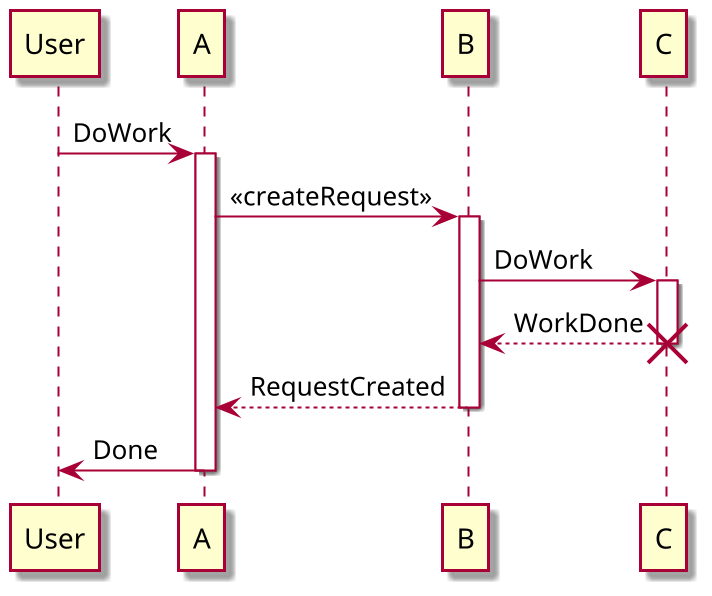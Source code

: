 @startuml Lifeline Activation and Destruction
skin rose
scale 2
/'
The activate and deactivate are used to denote participant activation.
Once a participant is activated, its lifeline appears.
The activate and deactivate apply on the previous message.
The destroy denote the end of the lifeline of a participant.
'/
participant User

User -> A: DoWork
activate A

A -> B: << createRequest >>
activate B

B -> C: DoWork
activate C
C --> B: WorkDone
destroy C

B --> A: RequestCreated
deactivate B

A -> User: Done
deactivate A

@enduml
